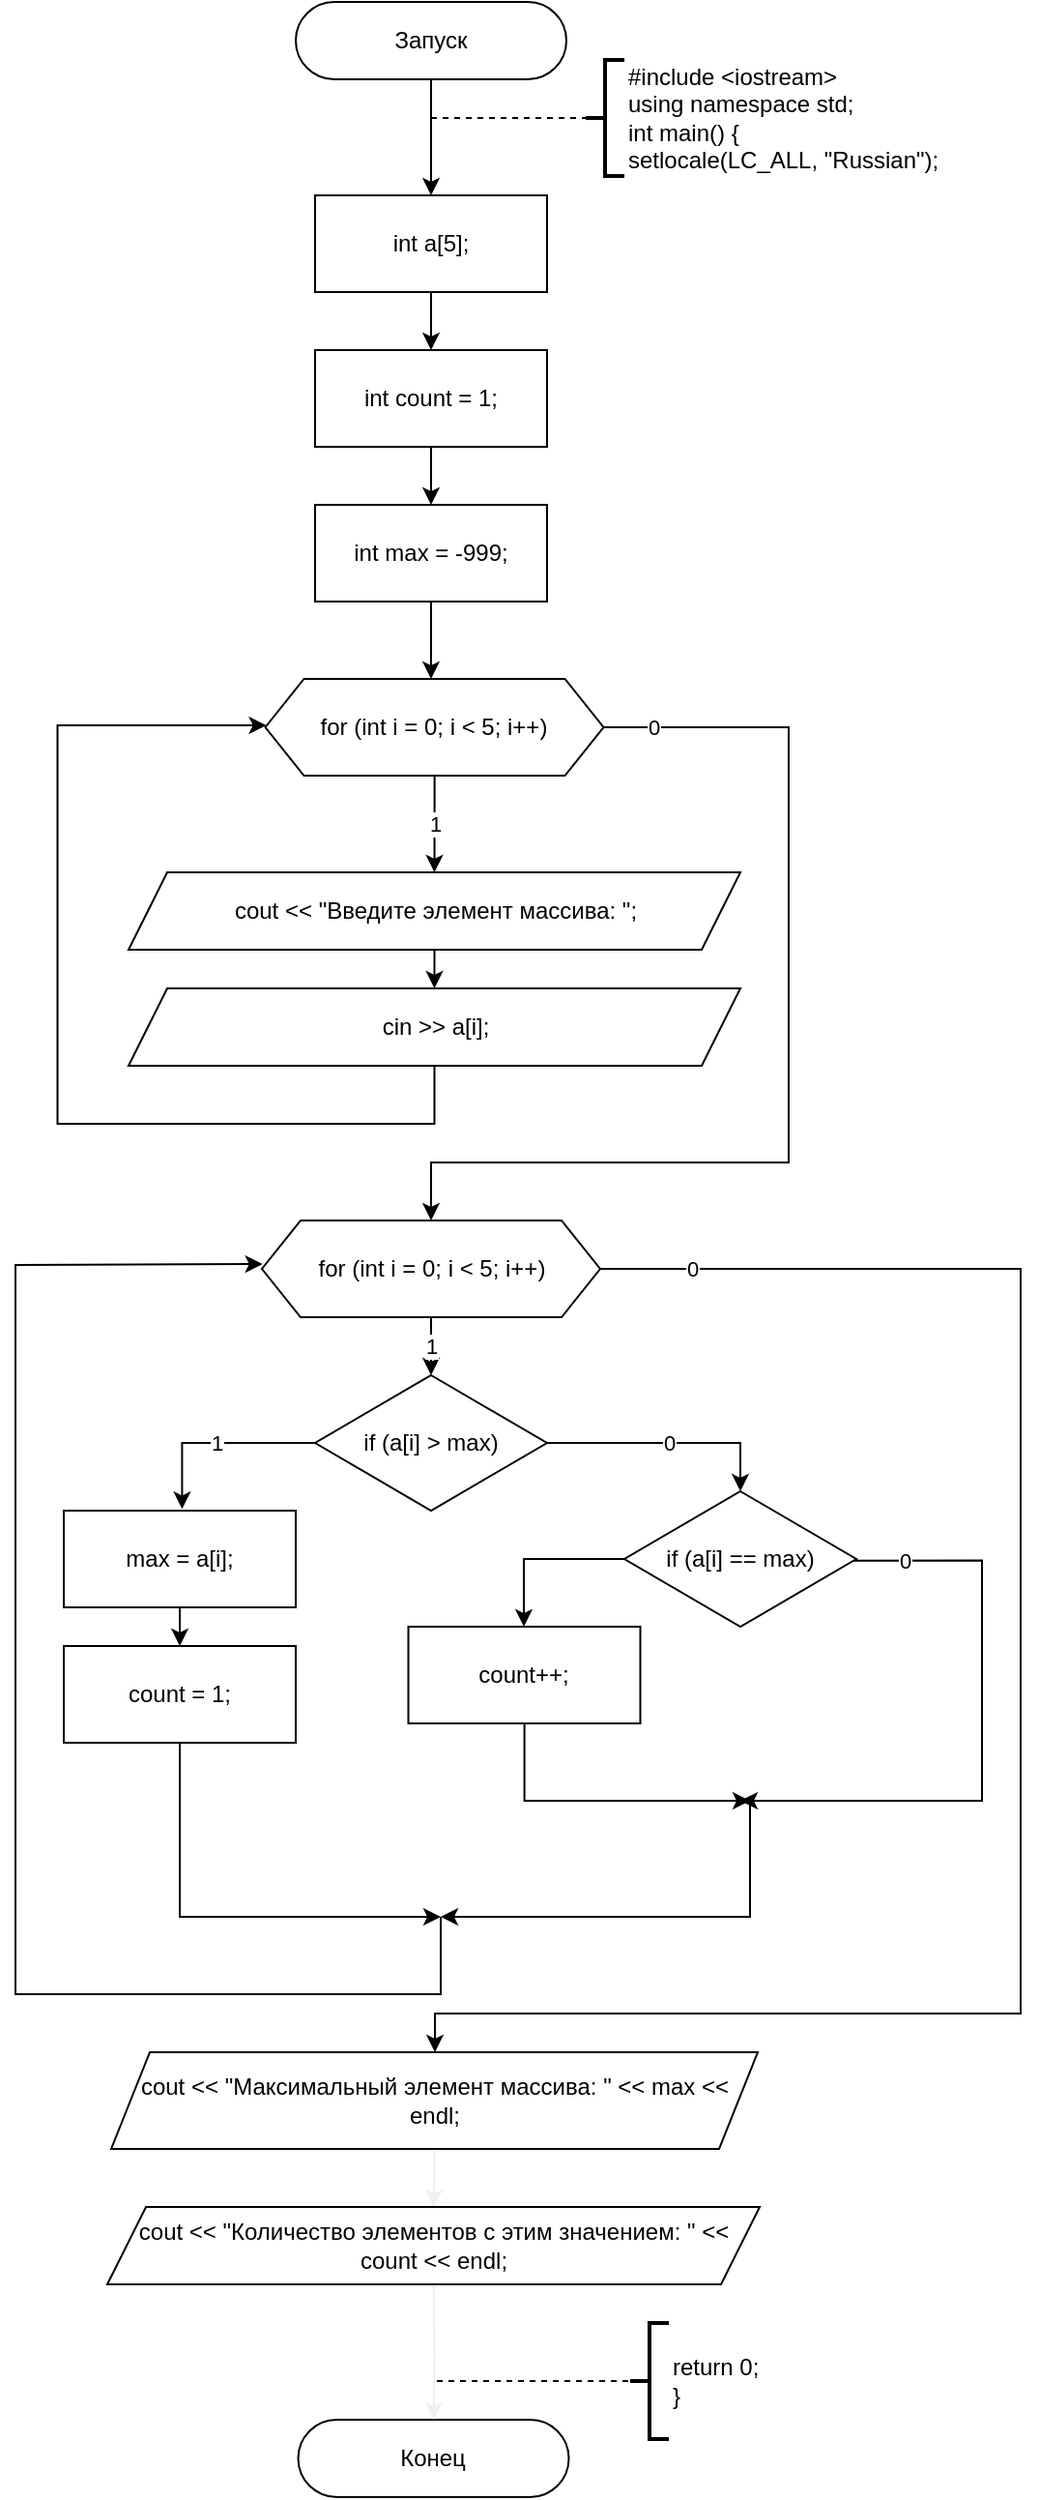 <mxfile version="13.9.9" type="device"><diagram id="BDEohfhsZBemcoBdNx4S" name="Страница 1"><mxGraphModel dx="852" dy="494" grid="1" gridSize="10" guides="1" tooltips="1" connect="0" arrows="1" fold="1" page="1" pageScale="1" pageWidth="827" pageHeight="1169" math="0" shadow="0"><root><mxCell id="0"/><mxCell id="1" parent="0"/><mxCell id="2" style="edgeStyle=orthogonalEdgeStyle;rounded=0;orthogonalLoop=1;jettySize=auto;html=1;" parent="1" source="3" target="4" edge="1"><mxGeometry relative="1" as="geometry"/></mxCell><mxCell id="3" value="Запуск" style="rounded=1;whiteSpace=wrap;html=1;arcSize=50;" parent="1" vertex="1"><mxGeometry x="305" y="20" width="140" height="40" as="geometry"/></mxCell><mxCell id="195" style="edgeStyle=none;html=1;" parent="1" source="4" edge="1"><mxGeometry relative="1" as="geometry"><mxPoint x="375" y="200" as="targetPoint"/></mxGeometry></mxCell><mxCell id="4" value="int a[5];" style="rounded=0;whiteSpace=wrap;html=1;" parent="1" vertex="1"><mxGeometry x="315" y="120" width="120" height="50" as="geometry"/></mxCell><mxCell id="5" value="#include &amp;lt;iostream&amp;gt;&lt;br&gt;using namespace std;&lt;br&gt;int main() {&lt;br&gt;setlocale(LC_ALL, &quot;Russian&quot;);" style="strokeWidth=2;html=1;shape=mxgraph.flowchart.annotation_2;align=left;labelPosition=right;pointerEvents=1;" parent="1" vertex="1"><mxGeometry x="455" y="50" width="20" height="60" as="geometry"/></mxCell><mxCell id="6" value="" style="endArrow=none;dashed=1;html=1;entryX=0;entryY=0.5;entryDx=0;entryDy=0;entryPerimeter=0;" parent="1" target="5" edge="1"><mxGeometry width="50" height="50" relative="1" as="geometry"><mxPoint x="375" y="80" as="sourcePoint"/><mxPoint x="465" y="70" as="targetPoint"/></mxGeometry></mxCell><mxCell id="7" value="Конец" style="rounded=1;whiteSpace=wrap;html=1;arcSize=50;" parent="1" vertex="1"><mxGeometry x="306.26" y="1270" width="140" height="40" as="geometry"/></mxCell><mxCell id="10" value="return 0;&lt;br&gt;}" style="strokeWidth=2;html=1;shape=mxgraph.flowchart.annotation_2;align=left;labelPosition=right;pointerEvents=1;" parent="1" vertex="1"><mxGeometry x="478.01" y="1220" width="20" height="60" as="geometry"/></mxCell><mxCell id="11" value="" style="endArrow=none;dashed=1;html=1;entryX=0;entryY=0.5;entryDx=0;entryDy=0;entryPerimeter=0;" parent="1" edge="1"><mxGeometry width="50" height="50" relative="1" as="geometry"><mxPoint x="378.01" y="1250" as="sourcePoint"/><mxPoint x="478.01" y="1250" as="targetPoint"/></mxGeometry></mxCell><mxCell id="236" style="edgeStyle=none;html=1;" parent="1" source="234" edge="1"><mxGeometry relative="1" as="geometry"><mxPoint x="375" y="280" as="targetPoint"/></mxGeometry></mxCell><mxCell id="234" value="int count = 1;" style="rounded=0;whiteSpace=wrap;html=1;" parent="1" vertex="1"><mxGeometry x="315" y="200" width="120" height="50" as="geometry"/></mxCell><mxCell id="325" style="edgeStyle=orthogonalEdgeStyle;rounded=0;html=1;entryX=0.49;entryY=0;entryDx=0;entryDy=0;entryPerimeter=0;" parent="1" source="252" target="319" edge="1"><mxGeometry relative="1" as="geometry"/></mxCell><mxCell id="252" value="int max = -999;" style="rounded=0;whiteSpace=wrap;html=1;" parent="1" vertex="1"><mxGeometry x="315" y="280" width="120" height="50" as="geometry"/></mxCell><mxCell id="305" style="edgeStyle=orthogonalEdgeStyle;rounded=0;html=1;strokeColor=#f0f0f0;" parent="1" source="301" target="303" edge="1"><mxGeometry relative="1" as="geometry"/></mxCell><mxCell id="301" value="cout &amp;lt;&amp;lt; &quot;Максимальный элемент массива: &quot; &amp;lt;&amp;lt; max &amp;lt;&amp;lt; endl;" style="shape=parallelogram;perimeter=parallelogramPerimeter;whiteSpace=wrap;html=1;fixedSize=1;" parent="1" vertex="1"><mxGeometry x="209.51" y="1080" width="334.49" height="50" as="geometry"/></mxCell><mxCell id="307" style="edgeStyle=orthogonalEdgeStyle;rounded=0;html=1;strokeColor=#f0f0f0;" parent="1" target="7" edge="1"><mxGeometry relative="1" as="geometry"><mxPoint x="376.31" y="1200" as="sourcePoint"/></mxGeometry></mxCell><mxCell id="303" value="cout &amp;lt;&amp;lt; &quot;Количество элементов с этим значением: &quot; &amp;lt;&amp;lt; count &amp;lt;&amp;lt; endl;" style="shape=parallelogram;perimeter=parallelogramPerimeter;whiteSpace=wrap;html=1;fixedSize=1;sketch=0;" parent="1" vertex="1"><mxGeometry x="207.52" y="1160" width="337.49" height="40" as="geometry"/></mxCell><mxCell id="318" value="1" style="edgeStyle=orthogonalEdgeStyle;html=1;" parent="1" source="319" target="321" edge="1"><mxGeometry relative="1" as="geometry"/></mxCell><mxCell id="327" value="0" style="edgeStyle=orthogonalEdgeStyle;rounded=0;html=1;" parent="1" source="319" target="326" edge="1"><mxGeometry x="-0.904" relative="1" as="geometry"><Array as="points"><mxPoint x="560" y="395"/><mxPoint x="560" y="620"/><mxPoint x="375" y="620"/></Array><mxPoint as="offset"/></mxGeometry></mxCell><mxCell id="319" value="for (int i = 0; i &amp;lt; 5; i++)" style="shape=hexagon;perimeter=hexagonPerimeter2;whiteSpace=wrap;html=1;fixedSize=1;" parent="1" vertex="1"><mxGeometry x="289.25" y="370" width="175" height="50" as="geometry"/></mxCell><mxCell id="320" value="" style="edgeStyle=orthogonalEdgeStyle;html=1;" parent="1" source="321" target="323" edge="1"><mxGeometry relative="1" as="geometry"/></mxCell><mxCell id="321" value="cout &amp;lt;&amp;lt; &quot;Введите элемент массива: &quot;;" style="shape=parallelogram;perimeter=parallelogramPerimeter;whiteSpace=wrap;html=1;fixedSize=1;" parent="1" vertex="1"><mxGeometry x="218.5" y="470" width="316.5" height="40" as="geometry"/></mxCell><mxCell id="322" style="edgeStyle=orthogonalEdgeStyle;html=1;entryX=0.003;entryY=0.48;entryDx=0;entryDy=0;entryPerimeter=0;rounded=0;" parent="1" source="323" target="319" edge="1"><mxGeometry relative="1" as="geometry"><Array as="points"><mxPoint x="376.75" y="600"/><mxPoint x="181.75" y="600"/><mxPoint x="181.75" y="394"/></Array></mxGeometry></mxCell><mxCell id="323" value="cin &amp;gt;&amp;gt; a[i];" style="shape=parallelogram;perimeter=parallelogramPerimeter;whiteSpace=wrap;html=1;fixedSize=1;" parent="1" vertex="1"><mxGeometry x="218.5" y="530" width="316.5" height="40" as="geometry"/></mxCell><mxCell id="329" value="1" style="edgeStyle=orthogonalEdgeStyle;rounded=0;html=1;" parent="1" source="326" target="328" edge="1"><mxGeometry relative="1" as="geometry"/></mxCell><mxCell id="345" value="0" style="edgeStyle=orthogonalEdgeStyle;rounded=0;html=1;" parent="1" source="326" target="301" edge="1"><mxGeometry x="-0.897" relative="1" as="geometry"><Array as="points"><mxPoint x="680" y="675"/><mxPoint x="680" y="1060"/><mxPoint x="377" y="1060"/></Array><mxPoint as="offset"/></mxGeometry></mxCell><mxCell id="326" value="for (int i = 0; i &amp;lt; 5; i++)" style="shape=hexagon;perimeter=hexagonPerimeter2;whiteSpace=wrap;html=1;fixedSize=1;" parent="1" vertex="1"><mxGeometry x="287.5" y="650" width="175" height="50" as="geometry"/></mxCell><mxCell id="333" value="1" style="edgeStyle=orthogonalEdgeStyle;rounded=0;html=1;entryX=0.51;entryY=-0.017;entryDx=0;entryDy=0;entryPerimeter=0;" parent="1" source="328" target="330" edge="1"><mxGeometry relative="1" as="geometry"/></mxCell><mxCell id="335" value="0" style="edgeStyle=orthogonalEdgeStyle;rounded=0;html=1;" parent="1" source="328" target="334" edge="1"><mxGeometry relative="1" as="geometry"><Array as="points"><mxPoint x="535" y="765"/></Array></mxGeometry></mxCell><mxCell id="328" value="if (a[i] &amp;gt; max)" style="rhombus;whiteSpace=wrap;html=1;" parent="1" vertex="1"><mxGeometry x="315" y="730" width="120" height="70" as="geometry"/></mxCell><mxCell id="332" value="" style="edgeStyle=orthogonalEdgeStyle;rounded=0;html=1;" parent="1" source="330" target="331" edge="1"><mxGeometry relative="1" as="geometry"/></mxCell><mxCell id="330" value="max = a[i];" style="rounded=0;whiteSpace=wrap;html=1;" parent="1" vertex="1"><mxGeometry x="185" y="800" width="120" height="50" as="geometry"/></mxCell><mxCell id="341" style="edgeStyle=orthogonalEdgeStyle;rounded=0;html=1;" parent="1" source="331" edge="1"><mxGeometry relative="1" as="geometry"><mxPoint x="380" y="1010" as="targetPoint"/><Array as="points"><mxPoint x="245" y="1010"/></Array></mxGeometry></mxCell><mxCell id="331" value="count = 1;" style="rounded=0;whiteSpace=wrap;html=1;" parent="1" vertex="1"><mxGeometry x="185" y="870" width="120" height="50" as="geometry"/></mxCell><mxCell id="338" style="edgeStyle=orthogonalEdgeStyle;rounded=0;html=1;" parent="1" source="334" target="336" edge="1"><mxGeometry relative="1" as="geometry"><Array as="points"><mxPoint x="423" y="825"/></Array></mxGeometry></mxCell><mxCell id="339" value="0" style="edgeStyle=orthogonalEdgeStyle;rounded=0;html=1;exitX=0.958;exitY=0.512;exitDx=0;exitDy=0;exitPerimeter=0;" parent="1" source="334" edge="1"><mxGeometry x="-0.812" relative="1" as="geometry"><mxPoint x="535" y="950" as="targetPoint"/><Array as="points"><mxPoint x="660" y="826"/><mxPoint x="660" y="950"/></Array><mxPoint as="offset"/></mxGeometry></mxCell><mxCell id="334" value="if (a[i] == max)" style="rhombus;whiteSpace=wrap;html=1;" parent="1" vertex="1"><mxGeometry x="475" y="790" width="120" height="70" as="geometry"/></mxCell><mxCell id="340" style="edgeStyle=orthogonalEdgeStyle;rounded=0;html=1;" parent="1" source="336" edge="1"><mxGeometry relative="1" as="geometry"><mxPoint x="540" y="950" as="targetPoint"/><Array as="points"><mxPoint x="423" y="950"/></Array></mxGeometry></mxCell><mxCell id="336" value="count++;" style="rounded=0;whiteSpace=wrap;html=1;" parent="1" vertex="1"><mxGeometry x="363.25" y="860" width="120" height="50" as="geometry"/></mxCell><mxCell id="342" value="" style="endArrow=classic;html=1;rounded=0;" parent="1" edge="1"><mxGeometry width="50" height="50" relative="1" as="geometry"><mxPoint x="540" y="950" as="sourcePoint"/><mxPoint x="380" y="1010" as="targetPoint"/><Array as="points"><mxPoint x="540" y="1010"/></Array></mxGeometry></mxCell><mxCell id="343" value="" style="endArrow=classic;html=1;rounded=0;entryX=0.002;entryY=0.45;entryDx=0;entryDy=0;entryPerimeter=0;" parent="1" target="326" edge="1"><mxGeometry width="50" height="50" relative="1" as="geometry"><mxPoint x="380" y="1010" as="sourcePoint"/><mxPoint x="420" y="950" as="targetPoint"/><Array as="points"><mxPoint x="380" y="1050"/><mxPoint x="160" y="1050"/><mxPoint x="160" y="673"/></Array></mxGeometry></mxCell></root></mxGraphModel></diagram></mxfile>